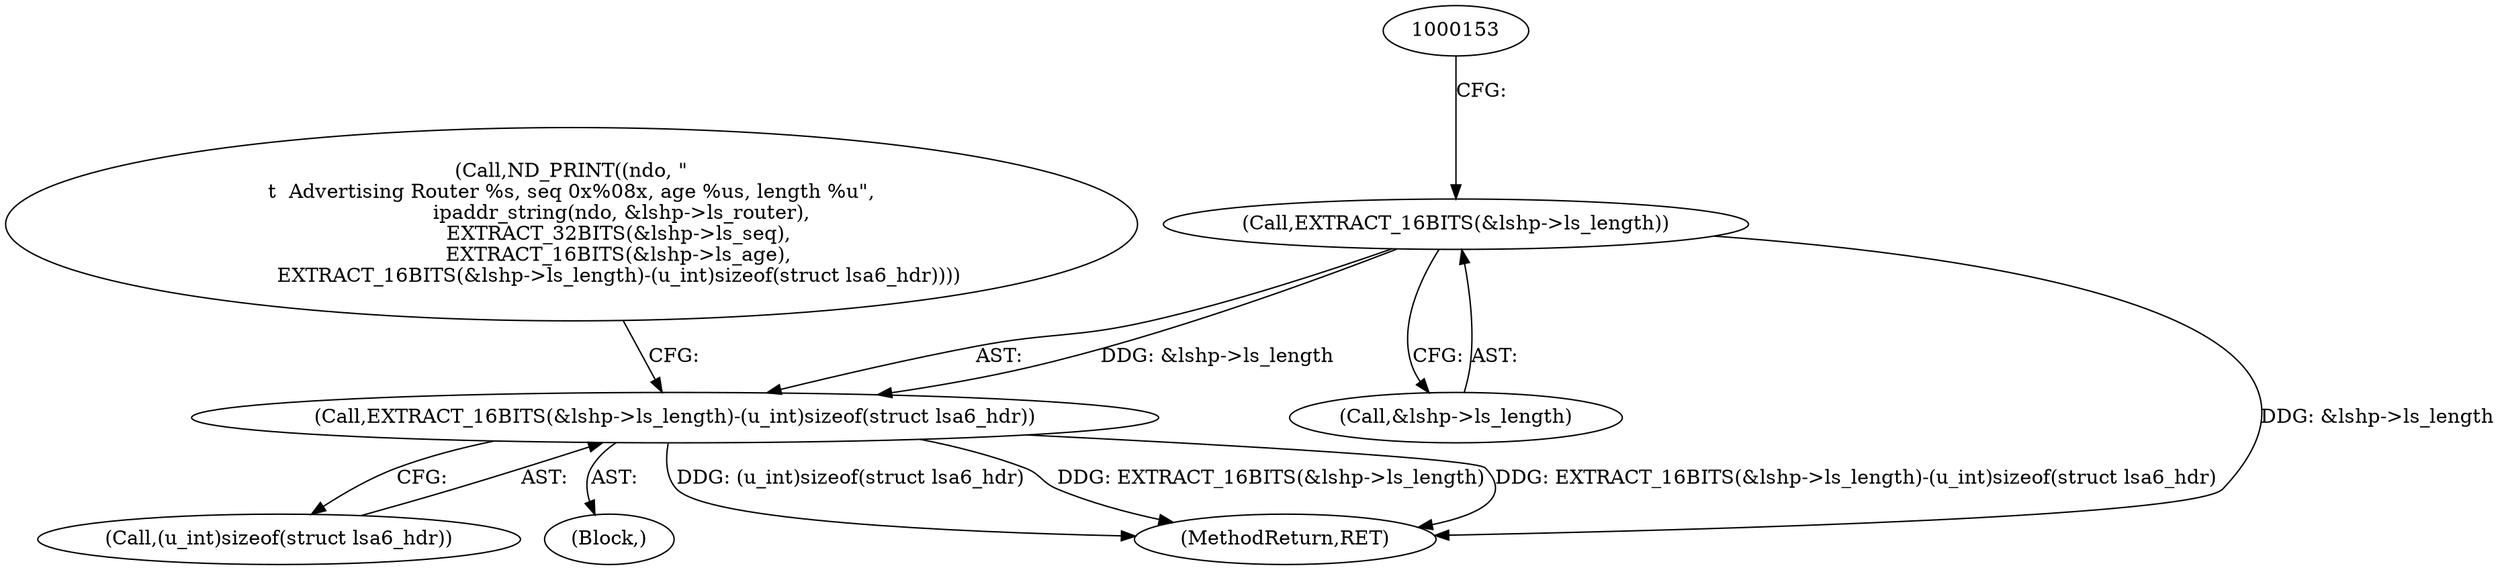 digraph "0_tcpdump_e01c9bf76740802025c9328901b55ee4a0c49ed6@pointer" {
"1000147" [label="(Call,EXTRACT_16BITS(&lshp->ls_length))"];
"1000146" [label="(Call,EXTRACT_16BITS(&lshp->ls_length)-(u_int)sizeof(struct lsa6_hdr))"];
"1000152" [label="(Call,(u_int)sizeof(struct lsa6_hdr))"];
"1000148" [label="(Call,&lshp->ls_length)"];
"1000146" [label="(Call,EXTRACT_16BITS(&lshp->ls_length)-(u_int)sizeof(struct lsa6_hdr))"];
"1000140" [label="(Block,)"];
"1000122" [label="(Call,ND_PRINT((ndo, \"\n\t  Advertising Router %s, seq 0x%08x, age %us, length %u\",\n                ipaddr_string(ndo, &lshp->ls_router),\n               EXTRACT_32BITS(&lshp->ls_seq),\n               EXTRACT_16BITS(&lshp->ls_age),\n               EXTRACT_16BITS(&lshp->ls_length)-(u_int)sizeof(struct lsa6_hdr))))"];
"1000147" [label="(Call,EXTRACT_16BITS(&lshp->ls_length))"];
"1000172" [label="(MethodReturn,RET)"];
"1000147" -> "1000146"  [label="AST: "];
"1000147" -> "1000148"  [label="CFG: "];
"1000148" -> "1000147"  [label="AST: "];
"1000153" -> "1000147"  [label="CFG: "];
"1000147" -> "1000172"  [label="DDG: &lshp->ls_length"];
"1000147" -> "1000146"  [label="DDG: &lshp->ls_length"];
"1000146" -> "1000140"  [label="AST: "];
"1000146" -> "1000152"  [label="CFG: "];
"1000152" -> "1000146"  [label="AST: "];
"1000122" -> "1000146"  [label="CFG: "];
"1000146" -> "1000172"  [label="DDG: (u_int)sizeof(struct lsa6_hdr)"];
"1000146" -> "1000172"  [label="DDG: EXTRACT_16BITS(&lshp->ls_length)"];
"1000146" -> "1000172"  [label="DDG: EXTRACT_16BITS(&lshp->ls_length)-(u_int)sizeof(struct lsa6_hdr)"];
}
